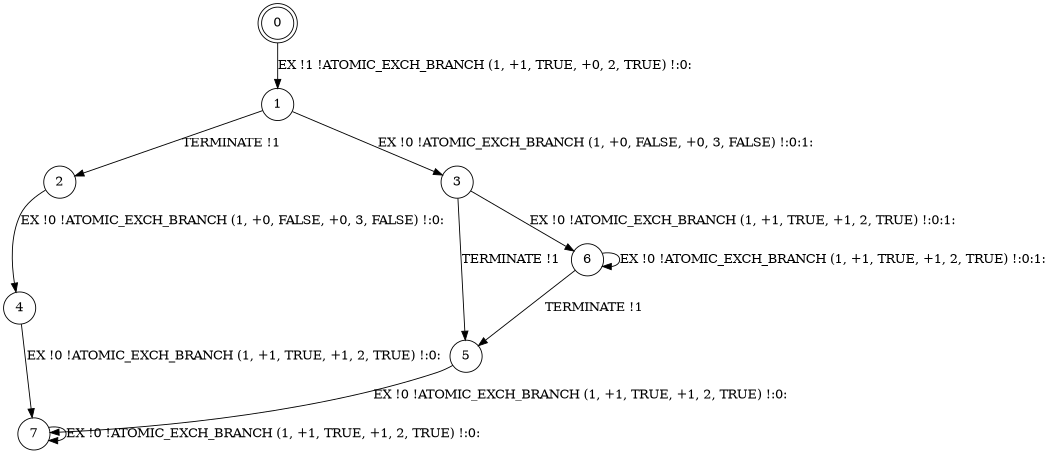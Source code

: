 digraph BCG {
size = "7, 10.5";
center = TRUE;
node [shape = circle];
0 [peripheries = 2];
0 -> 1 [label = "EX !1 !ATOMIC_EXCH_BRANCH (1, +1, TRUE, +0, 2, TRUE) !:0:"];
1 -> 2 [label = "TERMINATE !1"];
1 -> 3 [label = "EX !0 !ATOMIC_EXCH_BRANCH (1, +0, FALSE, +0, 3, FALSE) !:0:1:"];
2 -> 4 [label = "EX !0 !ATOMIC_EXCH_BRANCH (1, +0, FALSE, +0, 3, FALSE) !:0:"];
3 -> 5 [label = "TERMINATE !1"];
3 -> 6 [label = "EX !0 !ATOMIC_EXCH_BRANCH (1, +1, TRUE, +1, 2, TRUE) !:0:1:"];
4 -> 7 [label = "EX !0 !ATOMIC_EXCH_BRANCH (1, +1, TRUE, +1, 2, TRUE) !:0:"];
5 -> 7 [label = "EX !0 !ATOMIC_EXCH_BRANCH (1, +1, TRUE, +1, 2, TRUE) !:0:"];
6 -> 5 [label = "TERMINATE !1"];
6 -> 6 [label = "EX !0 !ATOMIC_EXCH_BRANCH (1, +1, TRUE, +1, 2, TRUE) !:0:1:"];
7 -> 7 [label = "EX !0 !ATOMIC_EXCH_BRANCH (1, +1, TRUE, +1, 2, TRUE) !:0:"];
}
